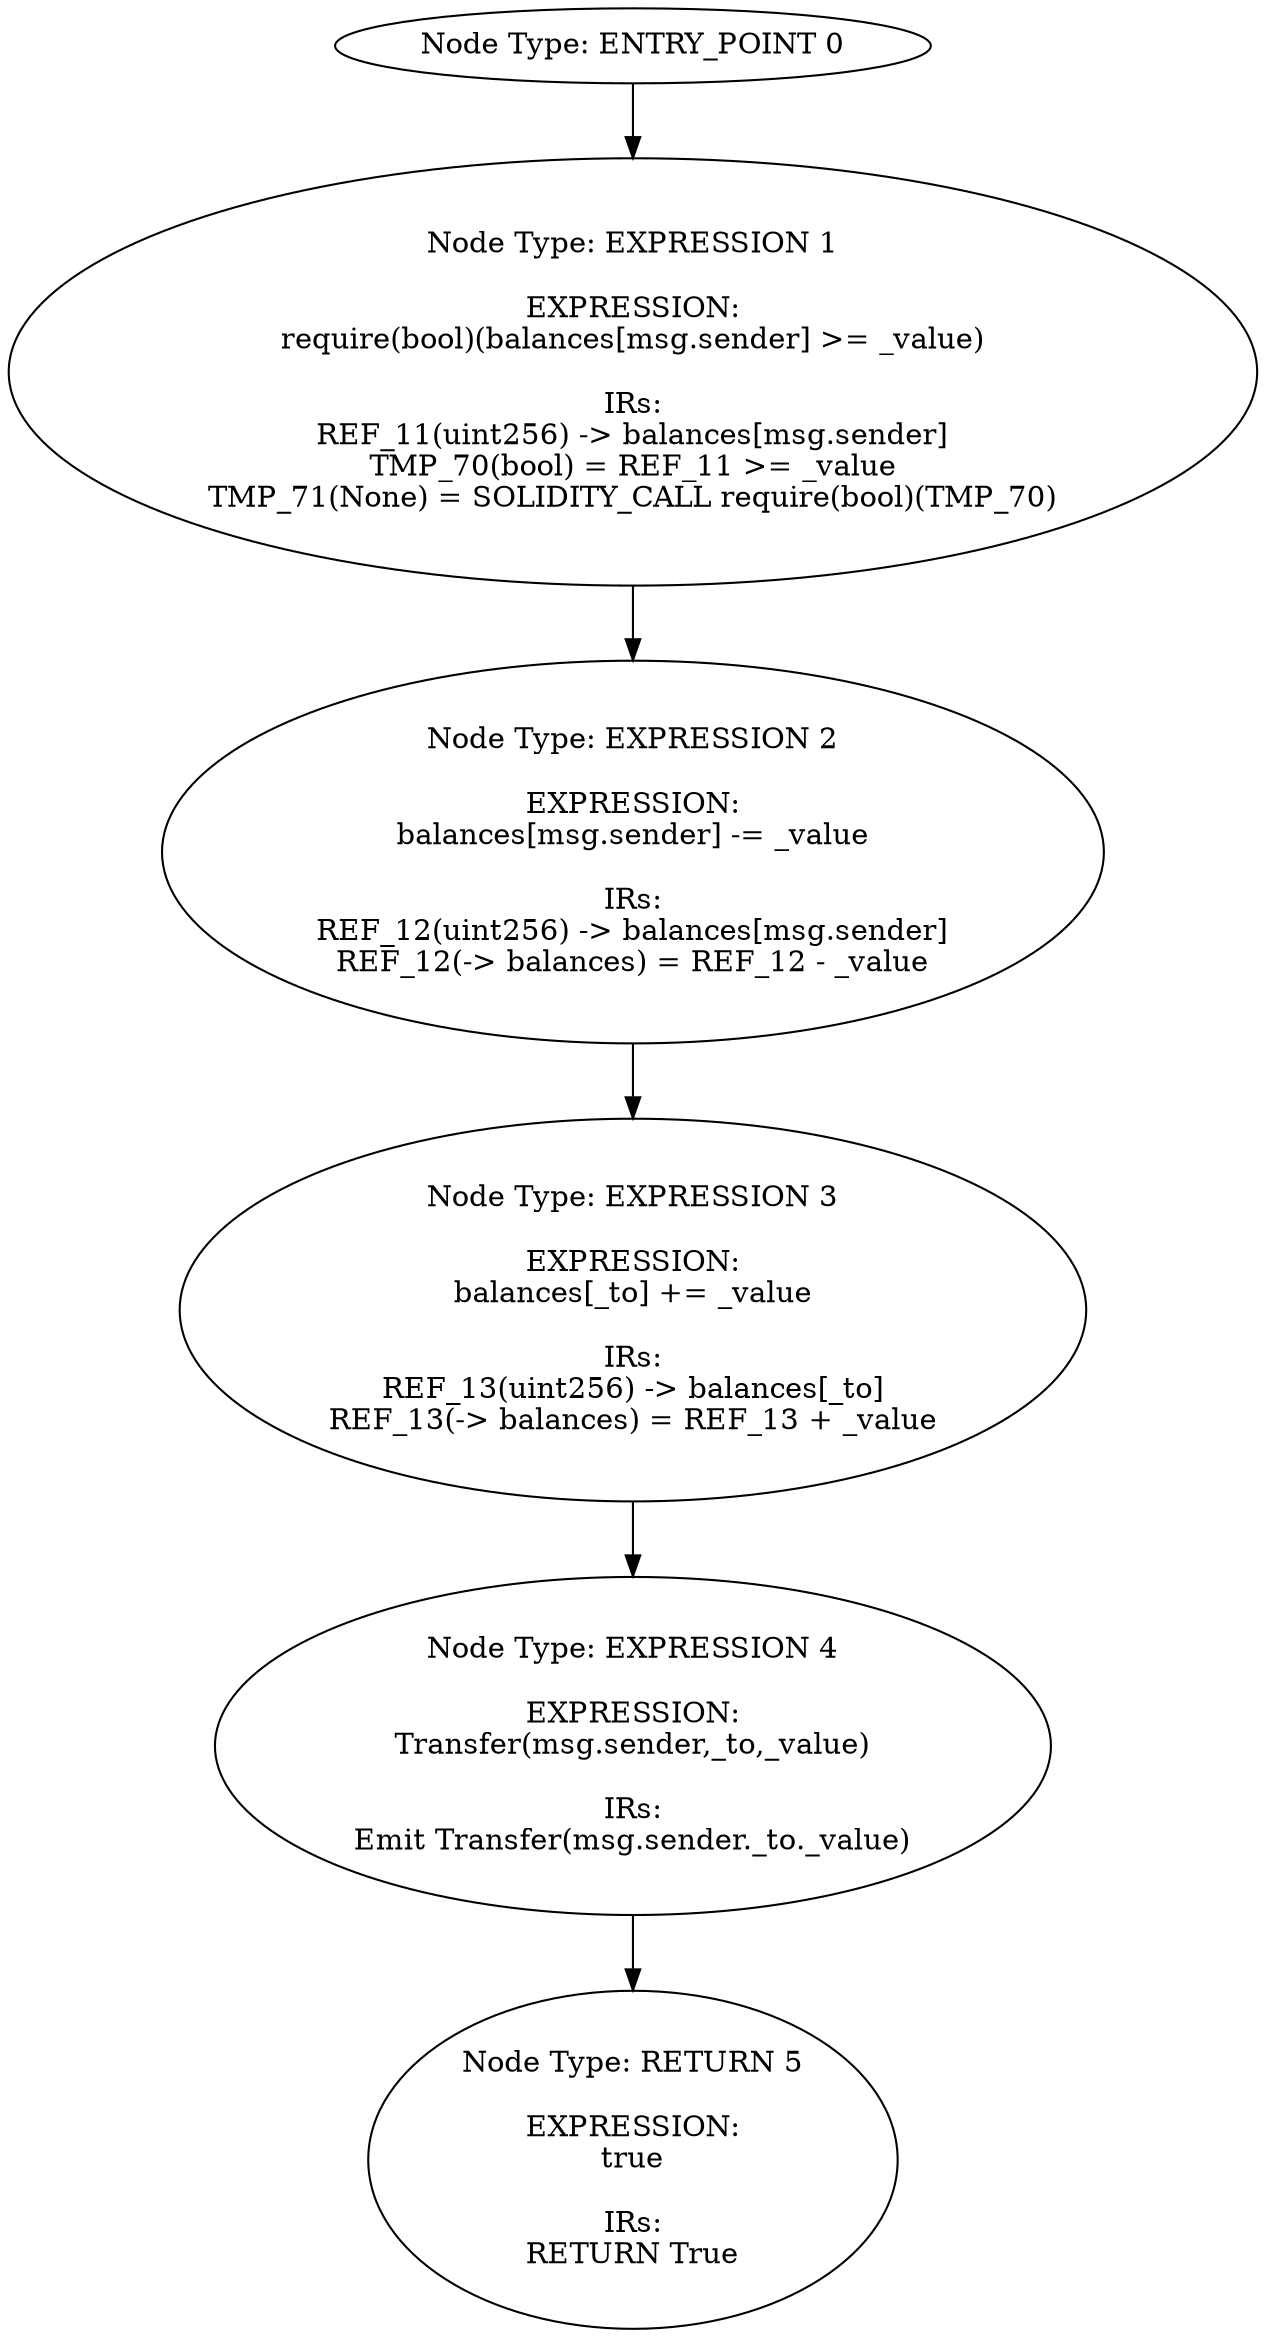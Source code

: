 digraph{
0[label="Node Type: ENTRY_POINT 0
"];
0->1;
1[label="Node Type: EXPRESSION 1

EXPRESSION:
require(bool)(balances[msg.sender] >= _value)

IRs:
REF_11(uint256) -> balances[msg.sender]
TMP_70(bool) = REF_11 >= _value
TMP_71(None) = SOLIDITY_CALL require(bool)(TMP_70)"];
1->2;
2[label="Node Type: EXPRESSION 2

EXPRESSION:
balances[msg.sender] -= _value

IRs:
REF_12(uint256) -> balances[msg.sender]
REF_12(-> balances) = REF_12 - _value"];
2->3;
3[label="Node Type: EXPRESSION 3

EXPRESSION:
balances[_to] += _value

IRs:
REF_13(uint256) -> balances[_to]
REF_13(-> balances) = REF_13 + _value"];
3->4;
4[label="Node Type: EXPRESSION 4

EXPRESSION:
Transfer(msg.sender,_to,_value)

IRs:
Emit Transfer(msg.sender._to._value)"];
4->5;
5[label="Node Type: RETURN 5

EXPRESSION:
true

IRs:
RETURN True"];
}

